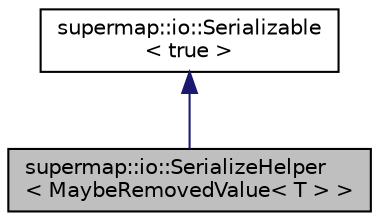 digraph "supermap::io::SerializeHelper&lt; MaybeRemovedValue&lt; T &gt; &gt;"
{
 // LATEX_PDF_SIZE
  edge [fontname="Helvetica",fontsize="10",labelfontname="Helvetica",labelfontsize="10"];
  node [fontname="Helvetica",fontsize="10",shape=record];
  Node1 [label="supermap::io::SerializeHelper\l\< MaybeRemovedValue\< T \> \>",height=0.2,width=0.4,color="black", fillcolor="grey75", style="filled", fontcolor="black",tooltip="SerializeHelper template specialization for MaybeRemovedValue."];
  Node2 -> Node1 [dir="back",color="midnightblue",fontsize="10",style="solid",fontname="Helvetica"];
  Node2 [label="supermap::io::Serializable\l\< true \>",height=0.2,width=0.4,color="black", fillcolor="white", style="filled",URL="$structsupermap_1_1io_1_1Serializable.html",tooltip=" "];
}
